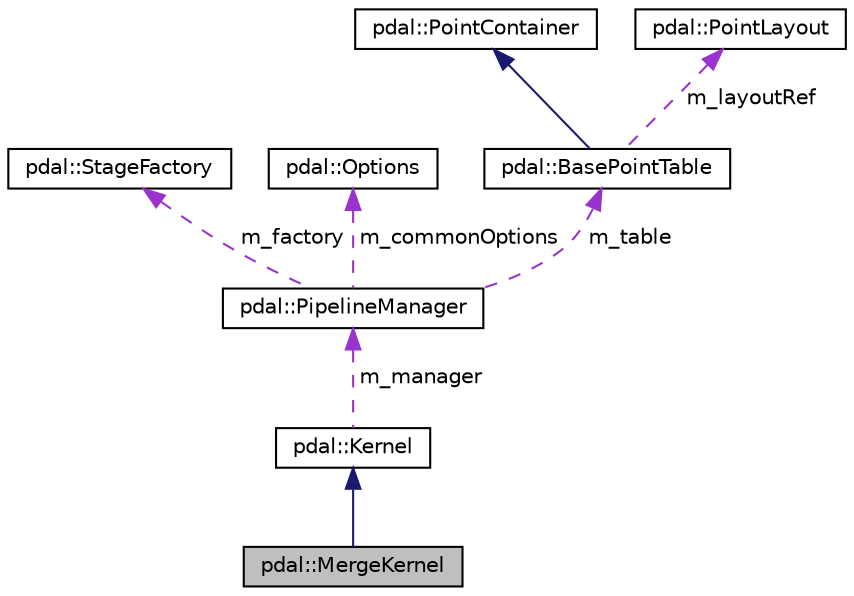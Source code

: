 digraph "pdal::MergeKernel"
{
  edge [fontname="Helvetica",fontsize="10",labelfontname="Helvetica",labelfontsize="10"];
  node [fontname="Helvetica",fontsize="10",shape=record];
  Node1 [label="pdal::MergeKernel",height=0.2,width=0.4,color="black", fillcolor="grey75", style="filled", fontcolor="black"];
  Node2 -> Node1 [dir="back",color="midnightblue",fontsize="10",style="solid",fontname="Helvetica"];
  Node2 [label="pdal::Kernel",height=0.2,width=0.4,color="black", fillcolor="white", style="filled",URL="$classpdal_1_1Kernel.html"];
  Node3 -> Node2 [dir="back",color="darkorchid3",fontsize="10",style="dashed",label=" m_manager" ,fontname="Helvetica"];
  Node3 [label="pdal::PipelineManager",height=0.2,width=0.4,color="black", fillcolor="white", style="filled",URL="$classpdal_1_1PipelineManager.html"];
  Node4 -> Node3 [dir="back",color="darkorchid3",fontsize="10",style="dashed",label=" m_factory" ,fontname="Helvetica"];
  Node4 [label="pdal::StageFactory",height=0.2,width=0.4,color="black", fillcolor="white", style="filled",URL="$classpdal_1_1StageFactory.html"];
  Node5 -> Node3 [dir="back",color="darkorchid3",fontsize="10",style="dashed",label=" m_commonOptions" ,fontname="Helvetica"];
  Node5 [label="pdal::Options",height=0.2,width=0.4,color="black", fillcolor="white", style="filled",URL="$classpdal_1_1Options.html"];
  Node6 -> Node3 [dir="back",color="darkorchid3",fontsize="10",style="dashed",label=" m_table" ,fontname="Helvetica"];
  Node6 [label="pdal::BasePointTable",height=0.2,width=0.4,color="black", fillcolor="white", style="filled",URL="$classpdal_1_1BasePointTable.html"];
  Node7 -> Node6 [dir="back",color="midnightblue",fontsize="10",style="solid",fontname="Helvetica"];
  Node7 [label="pdal::PointContainer",height=0.2,width=0.4,color="black", fillcolor="white", style="filled",URL="$classpdal_1_1PointContainer.html"];
  Node8 -> Node6 [dir="back",color="darkorchid3",fontsize="10",style="dashed",label=" m_layoutRef" ,fontname="Helvetica"];
  Node8 [label="pdal::PointLayout",height=0.2,width=0.4,color="black", fillcolor="white", style="filled",URL="$classpdal_1_1PointLayout.html"];
}
